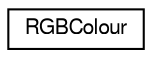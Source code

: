 digraph G
{
  edge [fontname="FreeSans",fontsize="10",labelfontname="FreeSans",labelfontsize="10"];
  node [fontname="FreeSans",fontsize="10",shape=record];
  rankdir="LR";
  Node1 [label="RGBColour",height=0.2,width=0.4,color="black", fillcolor="white", style="filled",URL="$classRGBColour.shtml"];
}
